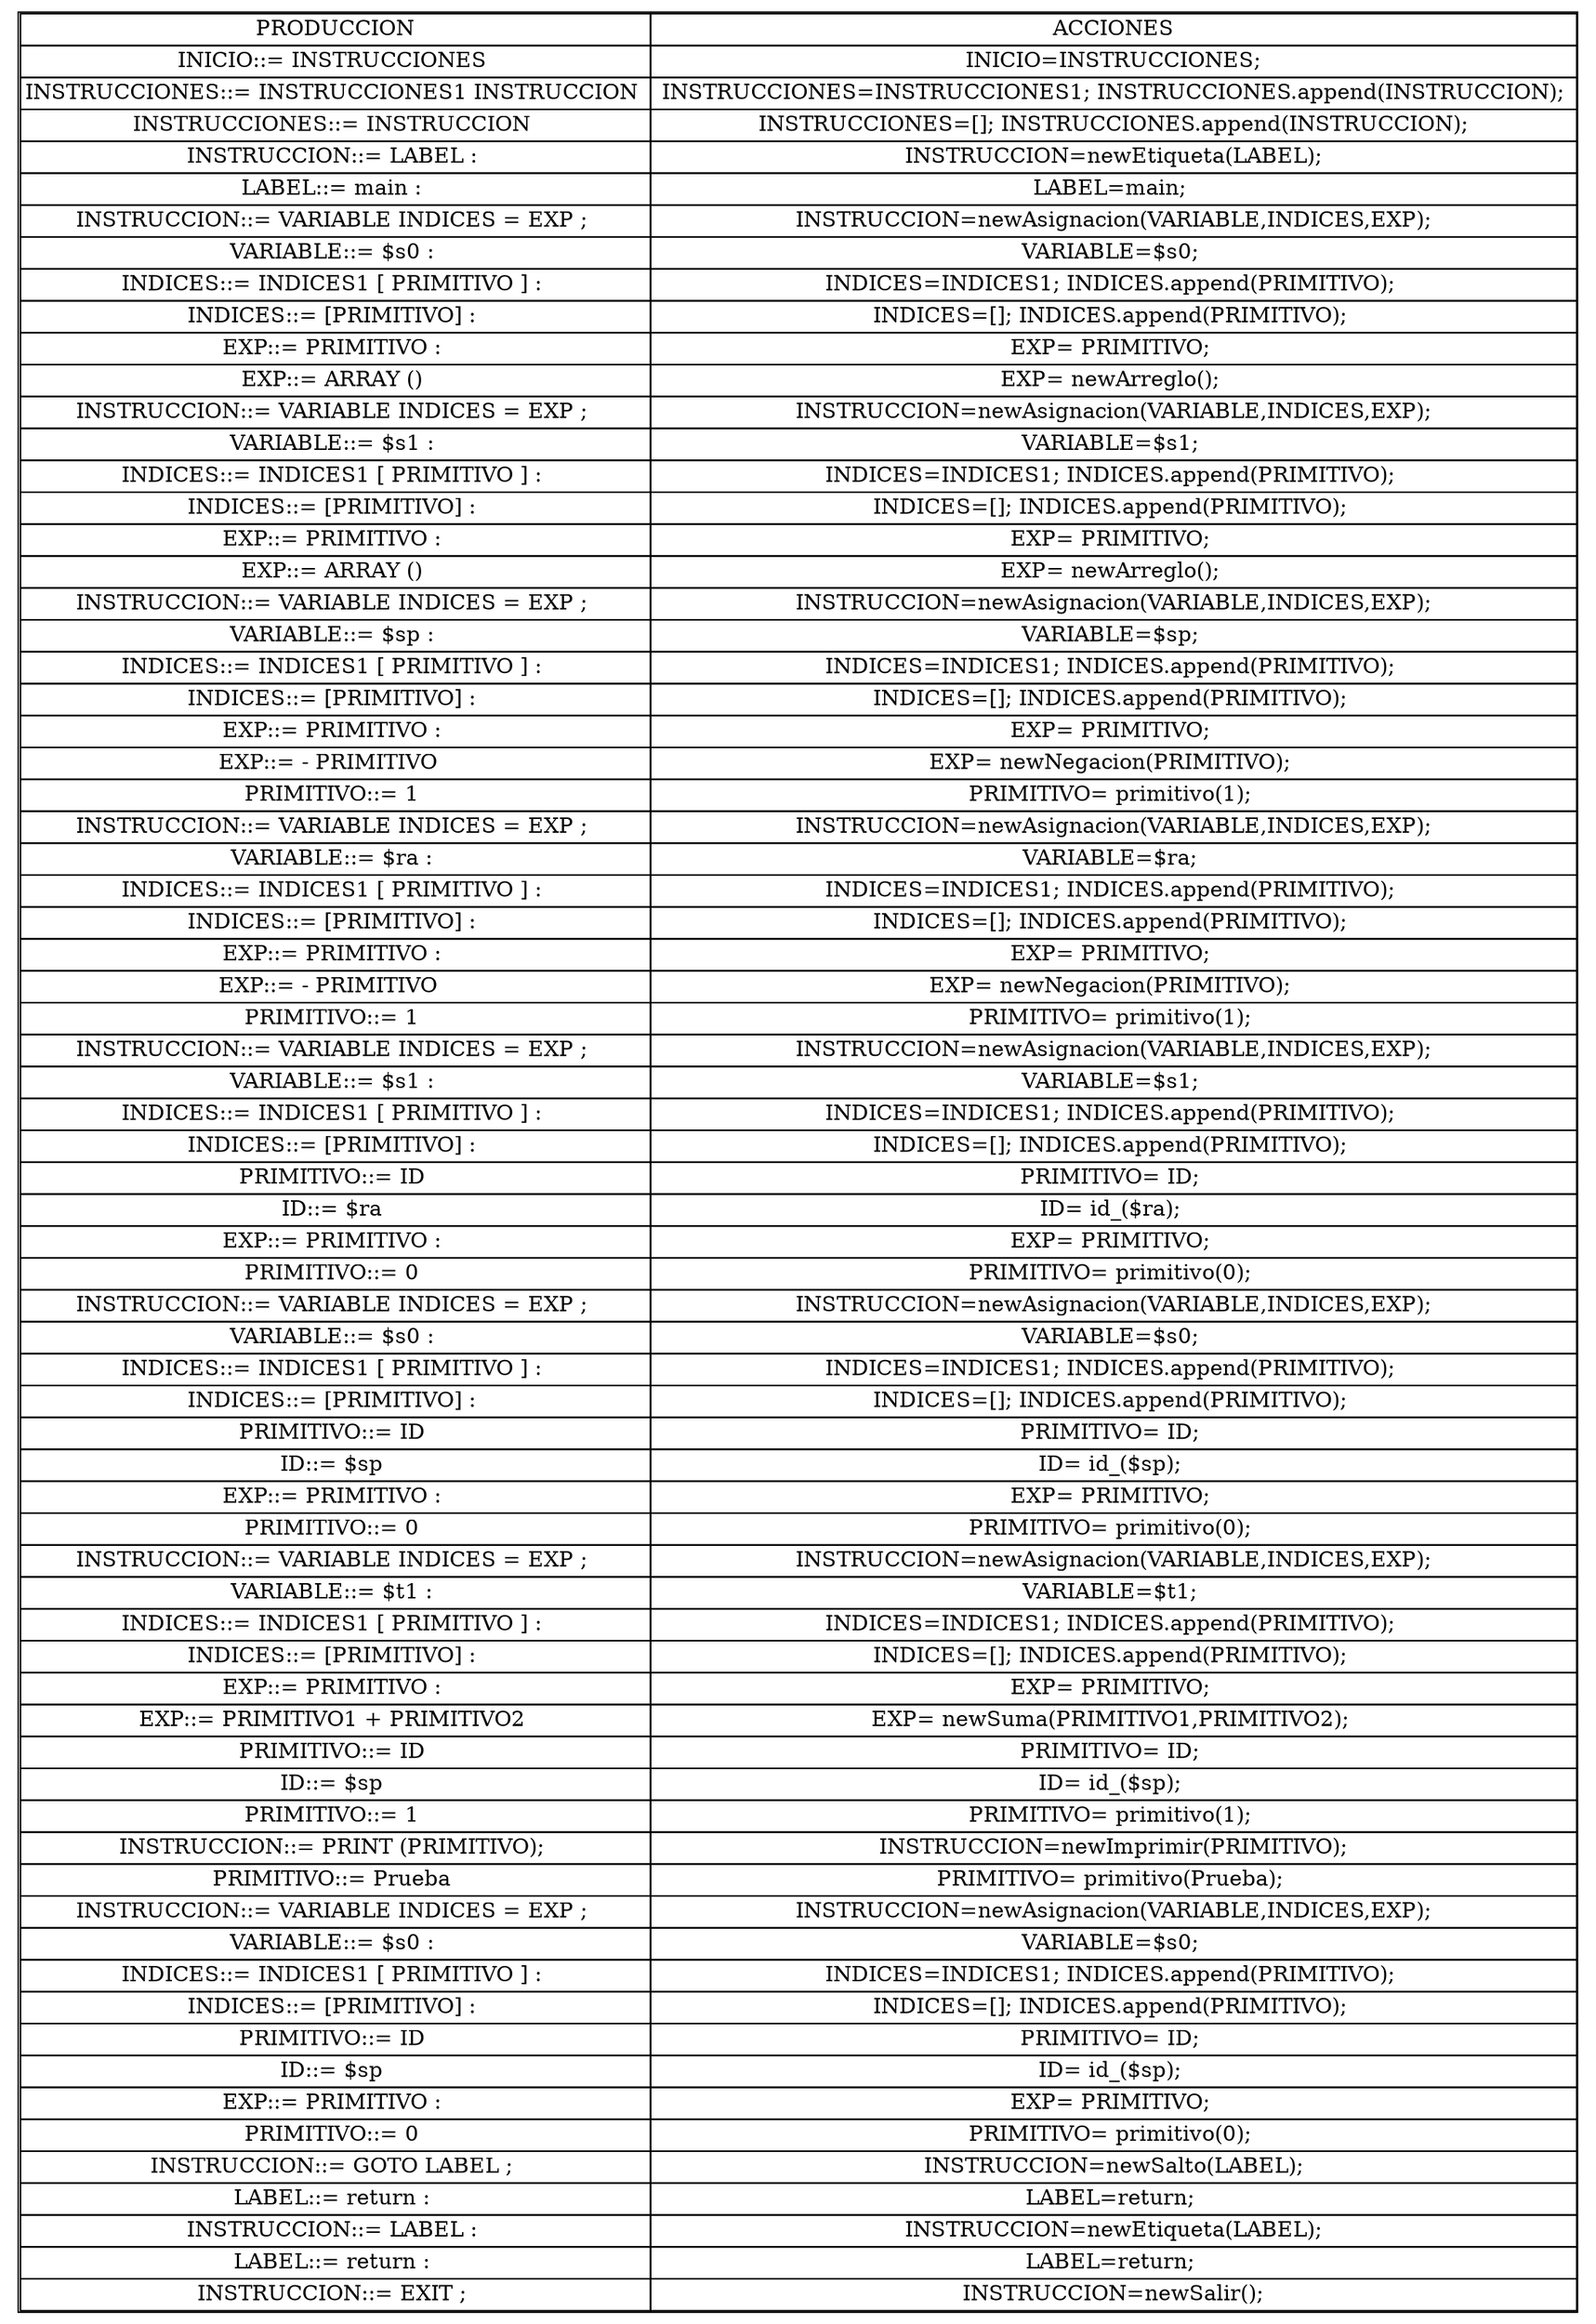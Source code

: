 digraph {
node0 [    shape=plaintext
    label=<

      <table cellspacing='0'>
      <tr><td>PRODUCCION</td><td>ACCIONES</td></tr>
<tr><td>INICIO::= INSTRUCCIONES </td><td> INICIO=INSTRUCCIONES; </td></tr>
<tr><td>INSTRUCCIONES::= INSTRUCCIONES1 INSTRUCCION </td><td> INSTRUCCIONES=INSTRUCCIONES1; INSTRUCCIONES.append(INSTRUCCION); </td></tr>
<tr><td>INSTRUCCIONES::= INSTRUCCION </td><td> INSTRUCCIONES=[]; INSTRUCCIONES.append(INSTRUCCION); </td></tr>
<tr><td>INSTRUCCION::= LABEL : </td><td> INSTRUCCION=newEtiqueta(LABEL); </td></tr>
<tr><td>LABEL::= main : </td><td> LABEL=main;  </td></tr>
<tr><td>INSTRUCCION::= VARIABLE INDICES = EXP ; </td><td> INSTRUCCION=newAsignacion(VARIABLE,INDICES,EXP); </td></tr>
<tr><td>VARIABLE::= $s0 : </td><td> VARIABLE=$s0;  </td></tr>
<tr><td>INDICES::= INDICES1 [ PRIMITIVO ] : </td><td> INDICES=INDICES1; INDICES.append(PRIMITIVO);  </td></tr>
<tr><td>INDICES::= [PRIMITIVO] : </td><td> INDICES=[]; INDICES.append(PRIMITIVO);  </td></tr>
<tr><td>EXP::= PRIMITIVO : </td><td> EXP= PRIMITIVO;  </td></tr>
<tr><td>EXP::= ARRAY () </td><td> EXP= newArreglo();  </td></tr>
<tr><td>INSTRUCCION::= VARIABLE INDICES = EXP ; </td><td> INSTRUCCION=newAsignacion(VARIABLE,INDICES,EXP); </td></tr>
<tr><td>VARIABLE::= $s1 : </td><td> VARIABLE=$s1;  </td></tr>
<tr><td>INDICES::= INDICES1 [ PRIMITIVO ] : </td><td> INDICES=INDICES1; INDICES.append(PRIMITIVO);  </td></tr>
<tr><td>INDICES::= [PRIMITIVO] : </td><td> INDICES=[]; INDICES.append(PRIMITIVO);  </td></tr>
<tr><td>EXP::= PRIMITIVO : </td><td> EXP= PRIMITIVO;  </td></tr>
<tr><td>EXP::= ARRAY () </td><td> EXP= newArreglo();  </td></tr>
<tr><td>INSTRUCCION::= VARIABLE INDICES = EXP ; </td><td> INSTRUCCION=newAsignacion(VARIABLE,INDICES,EXP); </td></tr>
<tr><td>VARIABLE::= $sp : </td><td> VARIABLE=$sp;  </td></tr>
<tr><td>INDICES::= INDICES1 [ PRIMITIVO ] : </td><td> INDICES=INDICES1; INDICES.append(PRIMITIVO);  </td></tr>
<tr><td>INDICES::= [PRIMITIVO] : </td><td> INDICES=[]; INDICES.append(PRIMITIVO);  </td></tr>
<tr><td>EXP::= PRIMITIVO : </td><td> EXP= PRIMITIVO;  </td></tr>
<tr><td>EXP::= - PRIMITIVO  </td><td> EXP= newNegacion(PRIMITIVO);  </td></tr>

<tr><td>PRIMITIVO::= 1 </td><td> PRIMITIVO= primitivo(1);  </td></tr>
<tr><td>INSTRUCCION::= VARIABLE INDICES = EXP ; </td><td> INSTRUCCION=newAsignacion(VARIABLE,INDICES,EXP); </td></tr>
<tr><td>VARIABLE::= $ra : </td><td> VARIABLE=$ra;  </td></tr>
<tr><td>INDICES::= INDICES1 [ PRIMITIVO ] : </td><td> INDICES=INDICES1; INDICES.append(PRIMITIVO);  </td></tr>
<tr><td>INDICES::= [PRIMITIVO] : </td><td> INDICES=[]; INDICES.append(PRIMITIVO);  </td></tr>
<tr><td>EXP::= PRIMITIVO : </td><td> EXP= PRIMITIVO;  </td></tr>
<tr><td>EXP::= - PRIMITIVO  </td><td> EXP= newNegacion(PRIMITIVO);  </td></tr>

<tr><td>PRIMITIVO::= 1 </td><td> PRIMITIVO= primitivo(1);  </td></tr>
<tr><td>INSTRUCCION::= VARIABLE INDICES = EXP ; </td><td> INSTRUCCION=newAsignacion(VARIABLE,INDICES,EXP); </td></tr>
<tr><td>VARIABLE::= $s1 : </td><td> VARIABLE=$s1;  </td></tr>
<tr><td>INDICES::= INDICES1 [ PRIMITIVO ] : </td><td> INDICES=INDICES1; INDICES.append(PRIMITIVO);  </td></tr>
<tr><td>INDICES::= [PRIMITIVO] : </td><td> INDICES=[]; INDICES.append(PRIMITIVO);  </td></tr>
<tr><td>PRIMITIVO::= ID </td><td> PRIMITIVO= ID;  </td></tr>
<tr><td>ID::= $ra </td><td> ID= id_($ra);  </td></tr>
<tr><td>EXP::= PRIMITIVO : </td><td> EXP= PRIMITIVO;  </td></tr>
<tr><td>PRIMITIVO::= 0 </td><td> PRIMITIVO= primitivo(0);  </td></tr>
<tr><td>INSTRUCCION::= VARIABLE INDICES = EXP ; </td><td> INSTRUCCION=newAsignacion(VARIABLE,INDICES,EXP); </td></tr>
<tr><td>VARIABLE::= $s0 : </td><td> VARIABLE=$s0;  </td></tr>
<tr><td>INDICES::= INDICES1 [ PRIMITIVO ] : </td><td> INDICES=INDICES1; INDICES.append(PRIMITIVO);  </td></tr>
<tr><td>INDICES::= [PRIMITIVO] : </td><td> INDICES=[]; INDICES.append(PRIMITIVO);  </td></tr>
<tr><td>PRIMITIVO::= ID </td><td> PRIMITIVO= ID;  </td></tr>
<tr><td>ID::= $sp </td><td> ID= id_($sp);  </td></tr>
<tr><td>EXP::= PRIMITIVO : </td><td> EXP= PRIMITIVO;  </td></tr>
<tr><td>PRIMITIVO::= 0 </td><td> PRIMITIVO= primitivo(0);  </td></tr>
<tr><td>INSTRUCCION::= VARIABLE INDICES = EXP ; </td><td> INSTRUCCION=newAsignacion(VARIABLE,INDICES,EXP); </td></tr>
<tr><td>VARIABLE::= $t1 : </td><td> VARIABLE=$t1;  </td></tr>
<tr><td>INDICES::= INDICES1 [ PRIMITIVO ] : </td><td> INDICES=INDICES1; INDICES.append(PRIMITIVO);  </td></tr>
<tr><td>INDICES::= [PRIMITIVO] : </td><td> INDICES=[]; INDICES.append(PRIMITIVO);  </td></tr>
<tr><td>EXP::= PRIMITIVO : </td><td> EXP= PRIMITIVO;  </td></tr>
<tr><td>EXP::= PRIMITIVO1 + PRIMITIVO2 </td><td> EXP= newSuma(PRIMITIVO1,PRIMITIVO2);  </td></tr>

<tr><td>PRIMITIVO::= ID </td><td> PRIMITIVO= ID;  </td></tr>
<tr><td>ID::= $sp </td><td> ID= id_($sp);  </td></tr>

<tr><td>PRIMITIVO::= 1 </td><td> PRIMITIVO= primitivo(1);  </td></tr>
<tr><td>INSTRUCCION::= PRINT (PRIMITIVO); </td><td> INSTRUCCION=newImprimir(PRIMITIVO); </td></tr>
<tr><td>PRIMITIVO::= Prueba </td><td> PRIMITIVO= primitivo(Prueba);  </td></tr>
<tr><td>INSTRUCCION::= VARIABLE INDICES = EXP ; </td><td> INSTRUCCION=newAsignacion(VARIABLE,INDICES,EXP); </td></tr>
<tr><td>VARIABLE::= $s0 : </td><td> VARIABLE=$s0;  </td></tr>
<tr><td>INDICES::= INDICES1 [ PRIMITIVO ] : </td><td> INDICES=INDICES1; INDICES.append(PRIMITIVO);  </td></tr>
<tr><td>INDICES::= [PRIMITIVO] : </td><td> INDICES=[]; INDICES.append(PRIMITIVO);  </td></tr>
<tr><td>PRIMITIVO::= ID </td><td> PRIMITIVO= ID;  </td></tr>
<tr><td>ID::= $sp </td><td> ID= id_($sp);  </td></tr>
<tr><td>EXP::= PRIMITIVO : </td><td> EXP= PRIMITIVO;  </td></tr>
<tr><td>PRIMITIVO::= 0 </td><td> PRIMITIVO= primitivo(0);  </td></tr>
<tr><td>INSTRUCCION::= GOTO LABEL ; </td><td> INSTRUCCION=newSalto(LABEL); </td></tr>
<tr><td>LABEL::= return : </td><td> LABEL=return;  </td></tr>
<tr><td>INSTRUCCION::= LABEL : </td><td> INSTRUCCION=newEtiqueta(LABEL); </td></tr>
<tr><td>LABEL::= return : </td><td> LABEL=return;  </td></tr>
<tr><td>INSTRUCCION::= EXIT ; </td><td> INSTRUCCION=newSalir(); </td></tr>
    </table>
>];}
